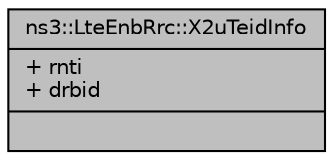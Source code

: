 digraph "ns3::LteEnbRrc::X2uTeidInfo"
{
  edge [fontname="Helvetica",fontsize="10",labelfontname="Helvetica",labelfontsize="10"];
  node [fontname="Helvetica",fontsize="10",shape=record];
  Node1 [label="{ns3::LteEnbRrc::X2uTeidInfo\n|+ rnti\l+ drbid\l|}",height=0.2,width=0.4,color="black", fillcolor="grey75", style="filled", fontcolor="black"];
}

